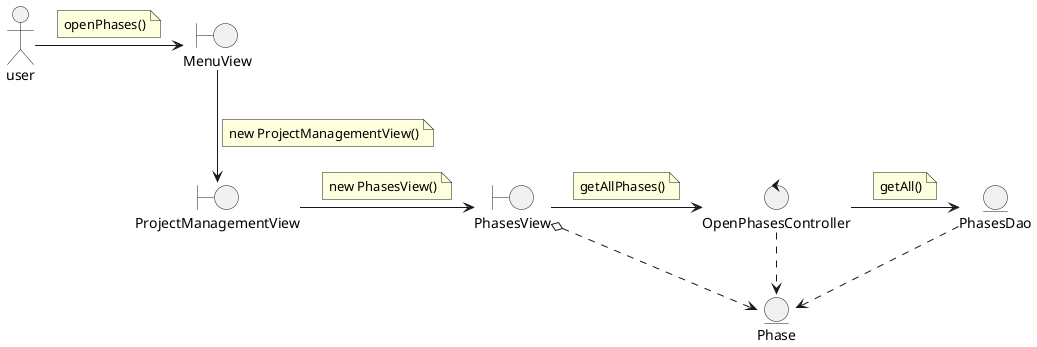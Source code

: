 @startuml

actor user

boundary MenuView
boundary ProjectManagementView
boundary PhasesView

control OpenPhasesController

entity Phase
entity PhasesDao

user -right-> MenuView
    note on link
        openPhases()
    end note
MenuView -down-> ProjectManagementView
    note on link
        new ProjectManagementView()
    end note

ProjectManagementView -right-> PhasesView
    note on link
        new PhasesView()
    end note
PhasesView -right-> OpenPhasesController
    note on link
        getAllPhases()
    end note
OpenPhasesController -right-> PhasesDao
    note on link
        getAll()
    end note

PhasesView o..> Phase
OpenPhasesController ..> Phase
PhasesDao ..> Phase

@enduml

